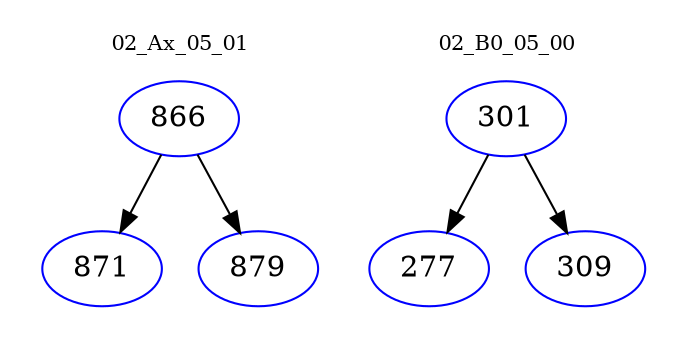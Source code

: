 digraph{
subgraph cluster_0 {
color = white
label = "02_Ax_05_01";
fontsize=10;
T0_866 [label="866", color="blue"]
T0_866 -> T0_871 [color="black"]
T0_871 [label="871", color="blue"]
T0_866 -> T0_879 [color="black"]
T0_879 [label="879", color="blue"]
}
subgraph cluster_1 {
color = white
label = "02_B0_05_00";
fontsize=10;
T1_301 [label="301", color="blue"]
T1_301 -> T1_277 [color="black"]
T1_277 [label="277", color="blue"]
T1_301 -> T1_309 [color="black"]
T1_309 [label="309", color="blue"]
}
}

